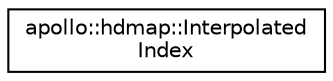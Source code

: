 digraph "Graphical Class Hierarchy"
{
  edge [fontname="Helvetica",fontsize="10",labelfontname="Helvetica",labelfontsize="10"];
  node [fontname="Helvetica",fontsize="10",shape=record];
  rankdir="LR";
  Node1 [label="apollo::hdmap::Interpolated\lIndex",height=0.2,width=0.4,color="black", fillcolor="white", style="filled",URL="$classapollo_1_1hdmap_1_1InterpolatedIndex.html"];
}
